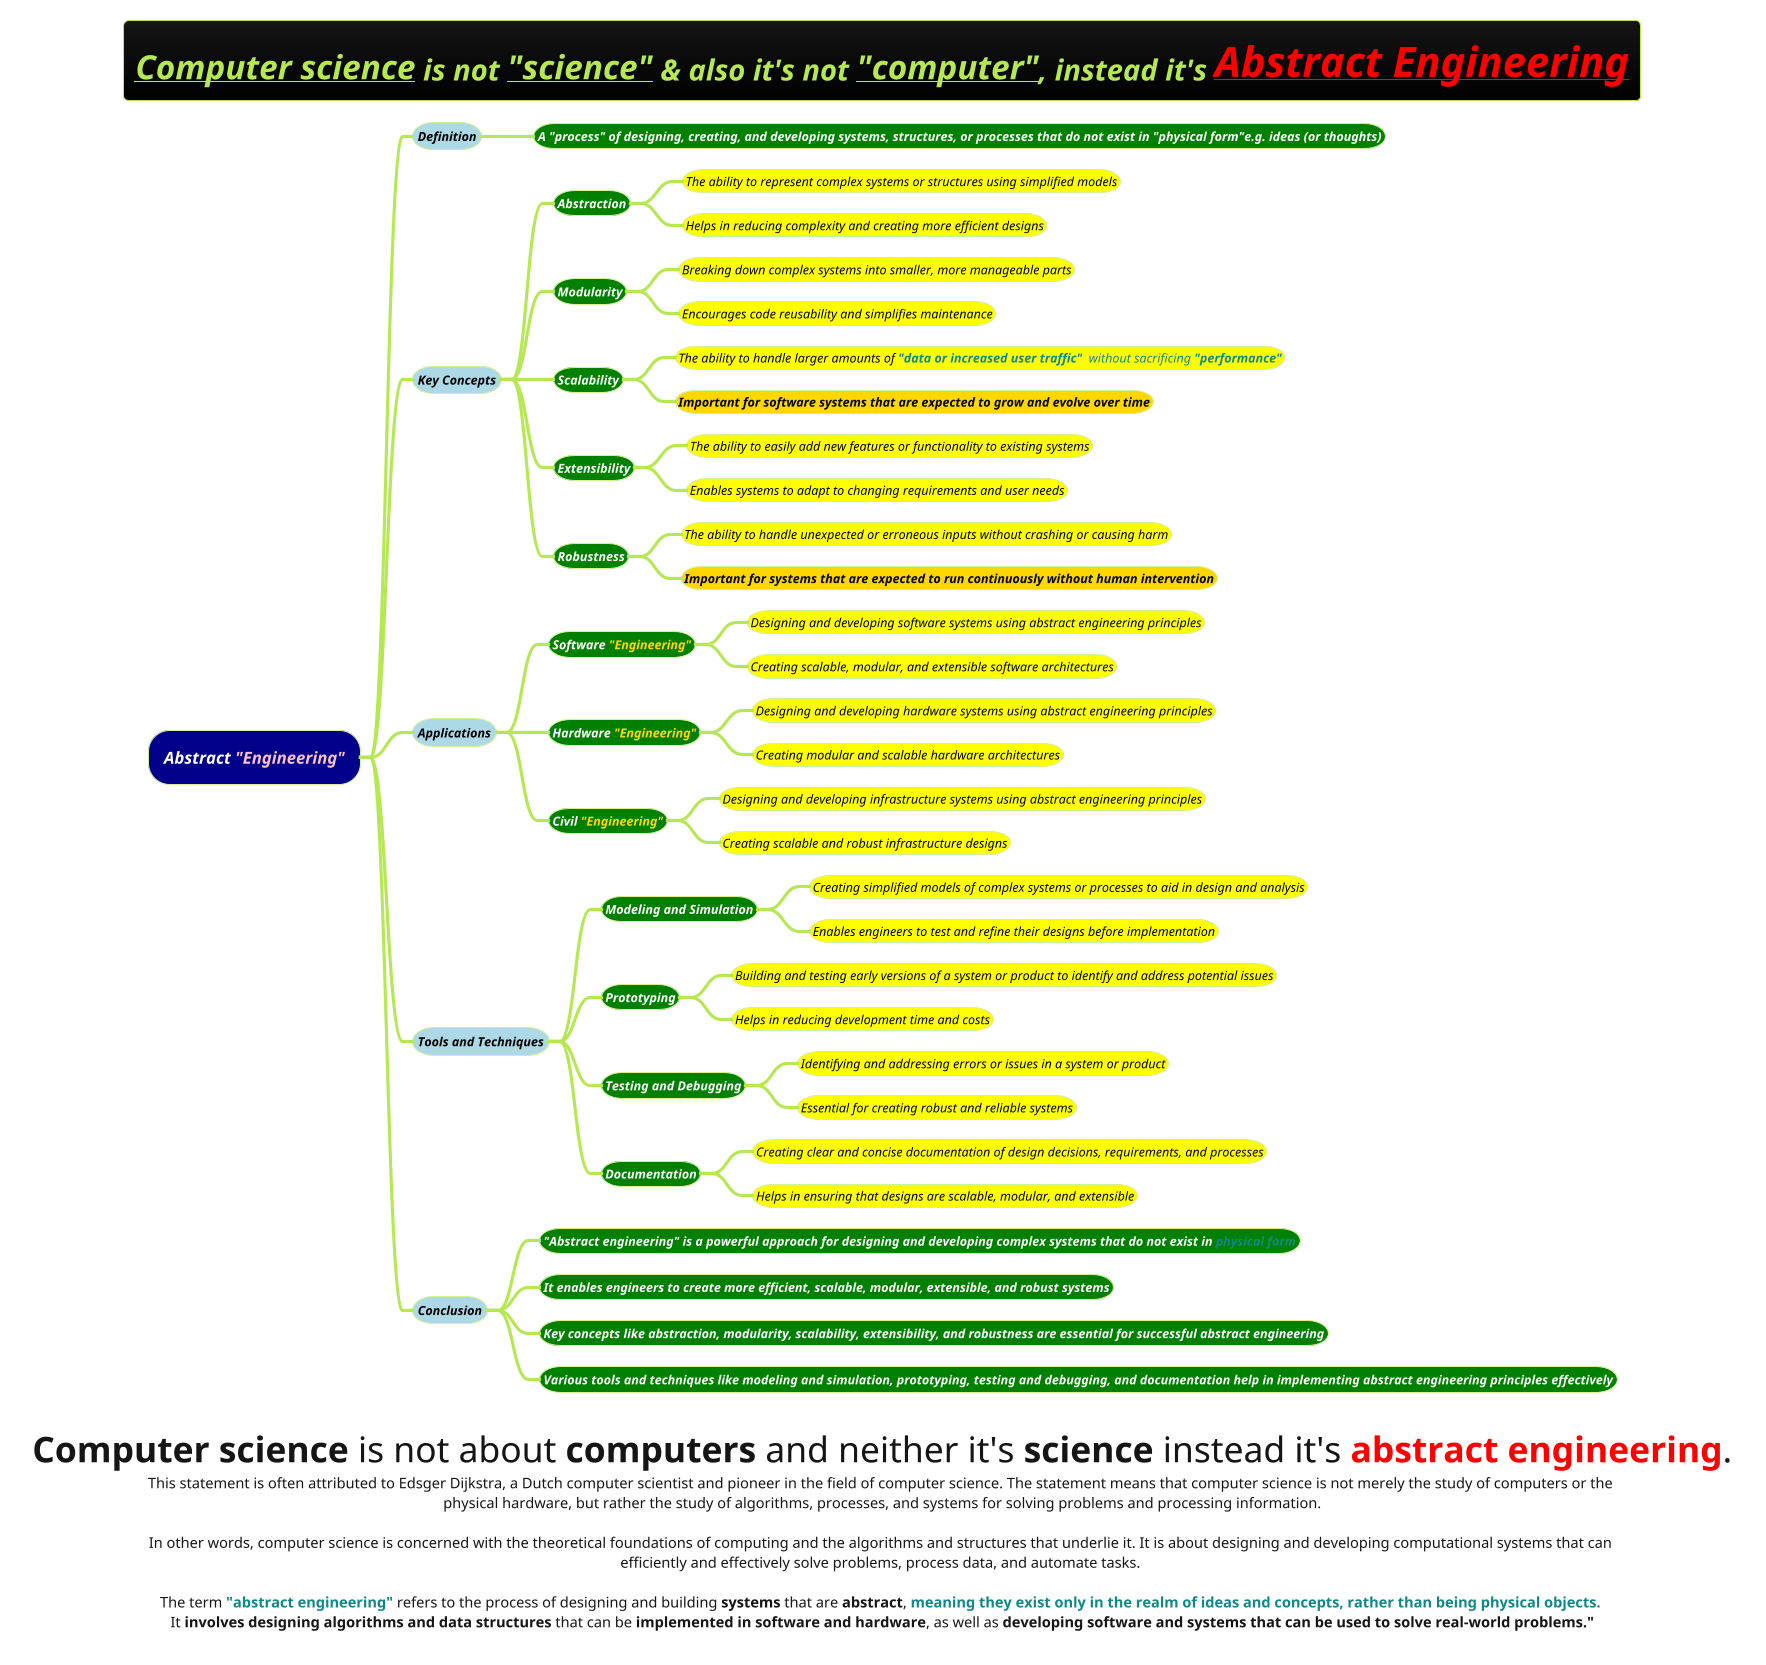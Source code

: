 @startmindmap
title = <i>__Computer science__ is not __"science"__ & also it's not __"computer"__, instead it's <color #red><b><u>Abstract Engineering
caption <size:34>**Computer science** is not about **computers** and neither it's **science** instead it's <color #red>**abstract engineering**</color>.\nThis statement is often attributed to Edsger Dijkstra, a Dutch computer scientist and pioneer in the field of computer science. The statement means that computer science is not merely the study of computers or the \nphysical hardware, but rather the study of algorithms, processes, and systems for solving problems and processing information.\n\nIn other words, computer science is concerned with the theoretical foundations of computing and the algorithms and structures that underlie it. It is about designing and developing computational systems that can \nefficiently and effectively solve problems, process data, and automate tasks. \n\nThe term <color #118888>**"abstract engineering"**</color> refers to the process of designing and building **systems** that are **abstract**, <color #118888>**meaning they exist only in the realm of ideas and concepts, rather than being physical objects.**</color> \nIt **involves designing algorithms and data structures** that can be **implemented in software and hardware**, as well as **developing software and systems that can be used to solve real-world problems."**
!theme hacker


*[#darkblue] <i><color #white>Abstract <color #pink>"Engineering"
**[#lightblue] <i><color #black><size:12>Definition
***[#green] <b><i><color #white><size:12>A **"process"** of designing, creating, and developing systems, structures, or processes that do not exist in **"physical form"**e.g. **ideas (or thoughts)**
**[#lightblue] <i><color #black><size:12>Key Concepts
***[#green] <b><i><color #white><size:12>Abstraction
****[#yellow] <i><color #black><size:12>The ability to represent complex systems or structures using simplified models
****[#yellow] <i><color #black><size:12>Helps in reducing complexity and creating more efficient designs
***[#green] <b><i><color #white><size:12>Modularity
****[#yellow] <i><color #black><size:12>Breaking down complex systems into smaller, more manageable parts
****[#yellow] <i><color #black><size:12>Encourages code reusability and simplifies maintenance
***[#green] <b><i><color #white><size:12>Scalability
****[#yellow] <i><color #black><size:12>The ability to handle larger amounts of <color #118888>**"data or increased user traffic"**  without sacrificing **"performance"**
****[#gold] <i><color #black><size:12><b>Important for software systems that are expected to grow and evolve over time
***[#green] <b><i><color #white><size:12>Extensibility
****[#yellow] <i><color #black><size:12>The ability to easily add new features or functionality to existing systems
****[#yellow] <i><color #black><size:12>Enables systems to adapt to changing requirements and user needs
***[#green] <b><i><color #white><size:12>Robustness
****[#yellow] <i><color #black><size:12>The ability to handle unexpected or erroneous inputs without crashing or causing harm
****[#gold] <i><color #black><size:12><b>Important for systems that are expected to run continuously without human intervention
**[#lightblue] <i><color #black><size:12>Applications
***[#green] <b><i><color #white><size:12>Software <color #gold>"Engineering"
****[#yellow] <i><color #black><size:12>Designing and developing software systems using abstract engineering principles
****[#yellow] <i><color #black><size:12>Creating scalable, modular, and extensible software architectures
***[#green] <b><i><color #white><size:12>Hardware <color #gold>"Engineering"
****[#yellow] <i><color #black><size:12>Designing and developing hardware systems using abstract engineering principles
****[#yellow] <i><color #black><size:12>Creating modular and scalable hardware architectures
***[#green] <b><i><color #white><size:12>Civil <color #gold>"Engineering"
****[#yellow] <i><color #black><size:12>Designing and developing infrastructure systems using abstract engineering principles
****[#yellow] <i><color #black><size:12>Creating scalable and robust infrastructure designs
**[#lightblue] <i><color #black><size:12>Tools and Techniques
***[#green] <b><i><color #white><size:12>Modeling and Simulation
****[#yellow] <i><color #black><size:12>Creating simplified models of complex systems or processes to aid in design and analysis
****[#yellow] <i><color #black><size:12>Enables engineers to test and refine their designs before implementation
***[#green] <b><i><color #white><size:12>Prototyping
****[#yellow] <i><color #black><size:12>Building and testing early versions of a system or product to identify and address potential issues
****[#yellow] <i><color #black><size:12>Helps in reducing development time and costs
***[#green] <b><i><color #white><size:12>Testing and Debugging
****[#yellow] <i><color #black><size:12>Identifying and addressing errors or issues in a system or product
****[#yellow] <i><color #black><size:12>Essential for creating robust and reliable systems
***[#green] <b><i><color #white><size:12>Documentation
****[#yellow] <i><color #black><size:12>Creating clear and concise documentation of design decisions, requirements, and processes
****[#yellow] <i><color #black><size:12>Helps in ensuring that designs are scalable, modular, and extensible
**[#lightblue] <i><color #black><size:12>Conclusion
***[#green] <b><i><color #white><size:12>**"Abstract engineering"** is a powerful approach for designing and developing **complex systems that do not exist in** <color #118888>**physical form**</color>
***[#green] <b><i><color #white><size:12>It enables engineers to create more efficient, scalable, modular, extensible, and robust systems
***[#green] <b><i><color #white><size:12>Key concepts like abstraction, modularity, scalability, extensibility, and robustness are essential for successful abstract engineering
***[#green] <b><i><color #white><size:12>Various tools and techniques like modeling and simulation, prototyping, testing and debugging, and documentation help in implementing abstract engineering principles effectively
@endmindmap
